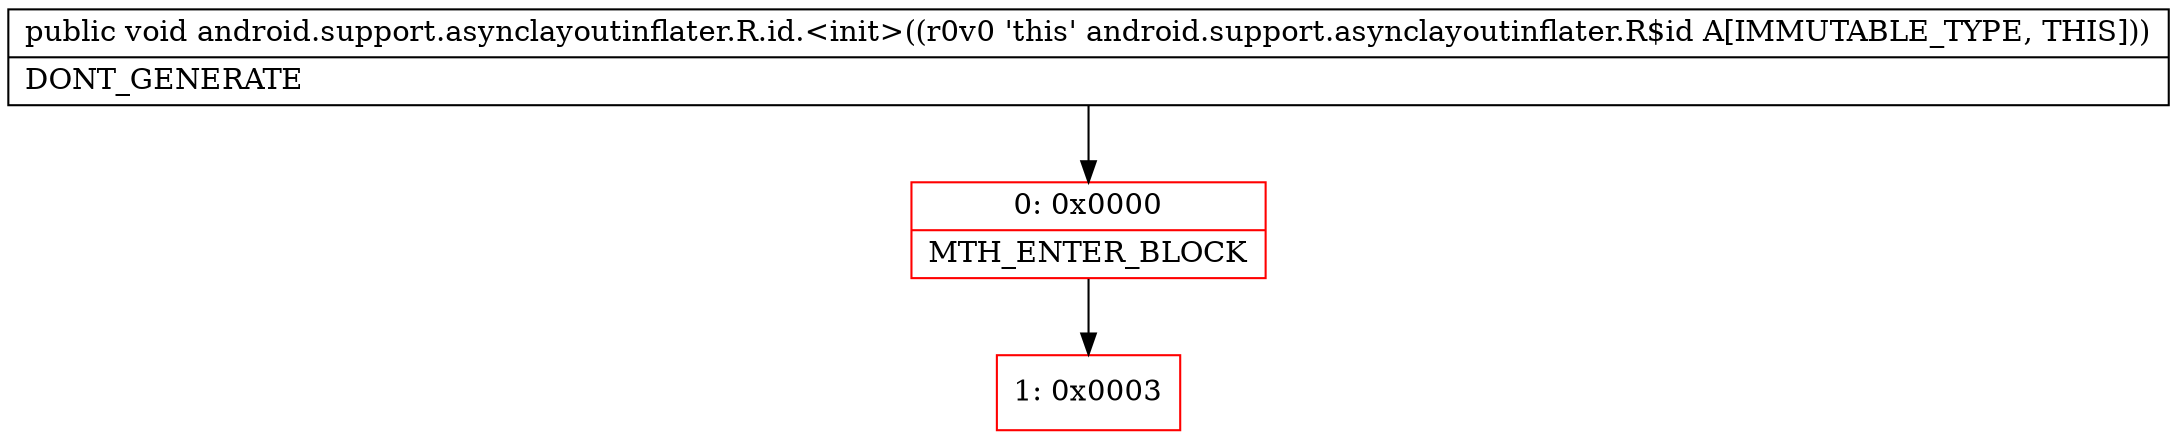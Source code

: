digraph "CFG forandroid.support.asynclayoutinflater.R.id.\<init\>()V" {
subgraph cluster_Region_1544025258 {
label = "R(0)";
node [shape=record,color=blue];
}
Node_0 [shape=record,color=red,label="{0\:\ 0x0000|MTH_ENTER_BLOCK\l}"];
Node_1 [shape=record,color=red,label="{1\:\ 0x0003}"];
MethodNode[shape=record,label="{public void android.support.asynclayoutinflater.R.id.\<init\>((r0v0 'this' android.support.asynclayoutinflater.R$id A[IMMUTABLE_TYPE, THIS]))  | DONT_GENERATE\l}"];
MethodNode -> Node_0;
Node_0 -> Node_1;
}

